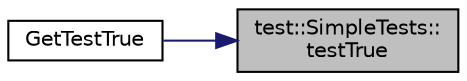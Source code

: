 digraph "test::SimpleTests::testTrue"
{
 // LATEX_PDF_SIZE
  edge [fontname="Helvetica",fontsize="10",labelfontname="Helvetica",labelfontsize="10"];
  node [fontname="Helvetica",fontsize="10",shape=record];
  rankdir="RL";
  Node1 [label="test::SimpleTests::\ltestTrue",height=0.2,width=0.4,color="black", fillcolor="grey75", style="filled", fontcolor="black",tooltip=" "];
  Node1 -> Node2 [dir="back",color="midnightblue",fontsize="10",style="solid",fontname="Helvetica"];
  Node2 [label="GetTestTrue",height=0.2,width=0.4,color="black", fillcolor="white", style="filled",URL="$_class_of_tests_8h.html#ae82e82837dccb3ffbc521203810e206f",tooltip=" "];
}
